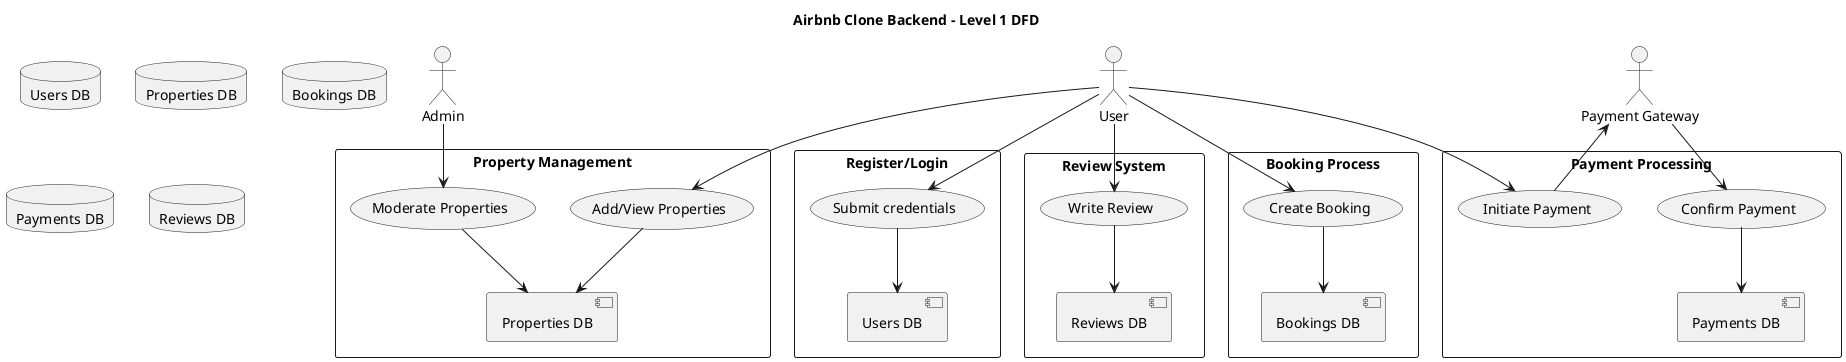 @startuml
title Airbnb Clone Backend - Level 1 DFD

actor User
actor Admin
actor "Payment Gateway" as PG

rectangle "Register/Login" {
  (Submit credentials) as submit
  User --> submit
  submit --> [Users DB]
}

rectangle "Property Management" {
  (Add/View Properties) as properties
  (Moderate Properties) as moderate
  User --> properties
  Admin --> moderate
  properties --> [Properties DB]
  moderate --> [Properties DB]
}

rectangle "Booking Process" {
  (Create Booking) as booking
  User --> booking
  booking --> [Bookings DB]
}

rectangle "Payment Processing" {
  (Initiate Payment) as initiate
  (Confirm Payment) as confirm
  User --> initiate
  initiate --> PG
  PG --> confirm
  confirm --> [Payments DB]
}

rectangle "Review System" {
  (Write Review) as review
  User --> review
  review --> [Reviews DB]
}

database "Users DB" as usersdb
database "Properties DB" as propertiesdb
database "Bookings DB" as bookingsdb
database "Payments DB" as paymentsdb
database "Reviews DB" as reviewsdb

@enduml